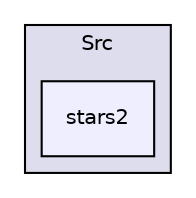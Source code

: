 digraph "E:/Documents/emu84/Src/stars2" {
  compound=true
  node [ fontsize="10", fontname="Helvetica"];
  edge [ labelfontsize="10", labelfontname="Helvetica"];
  subgraph clusterdir_70617a7689e3ba1052ef75efeabd00df {
    graph [ bgcolor="#ddddee", pencolor="black", label="Src" fontname="Helvetica", fontsize="10", URL="dir_70617a7689e3ba1052ef75efeabd00df.html"]
  dir_55d1255e48b8effc05c8bcf0f9eafdc9 [shape=box, label="stars2", style="filled", fillcolor="#eeeeff", pencolor="black", URL="dir_55d1255e48b8effc05c8bcf0f9eafdc9.html"];
  }
}
